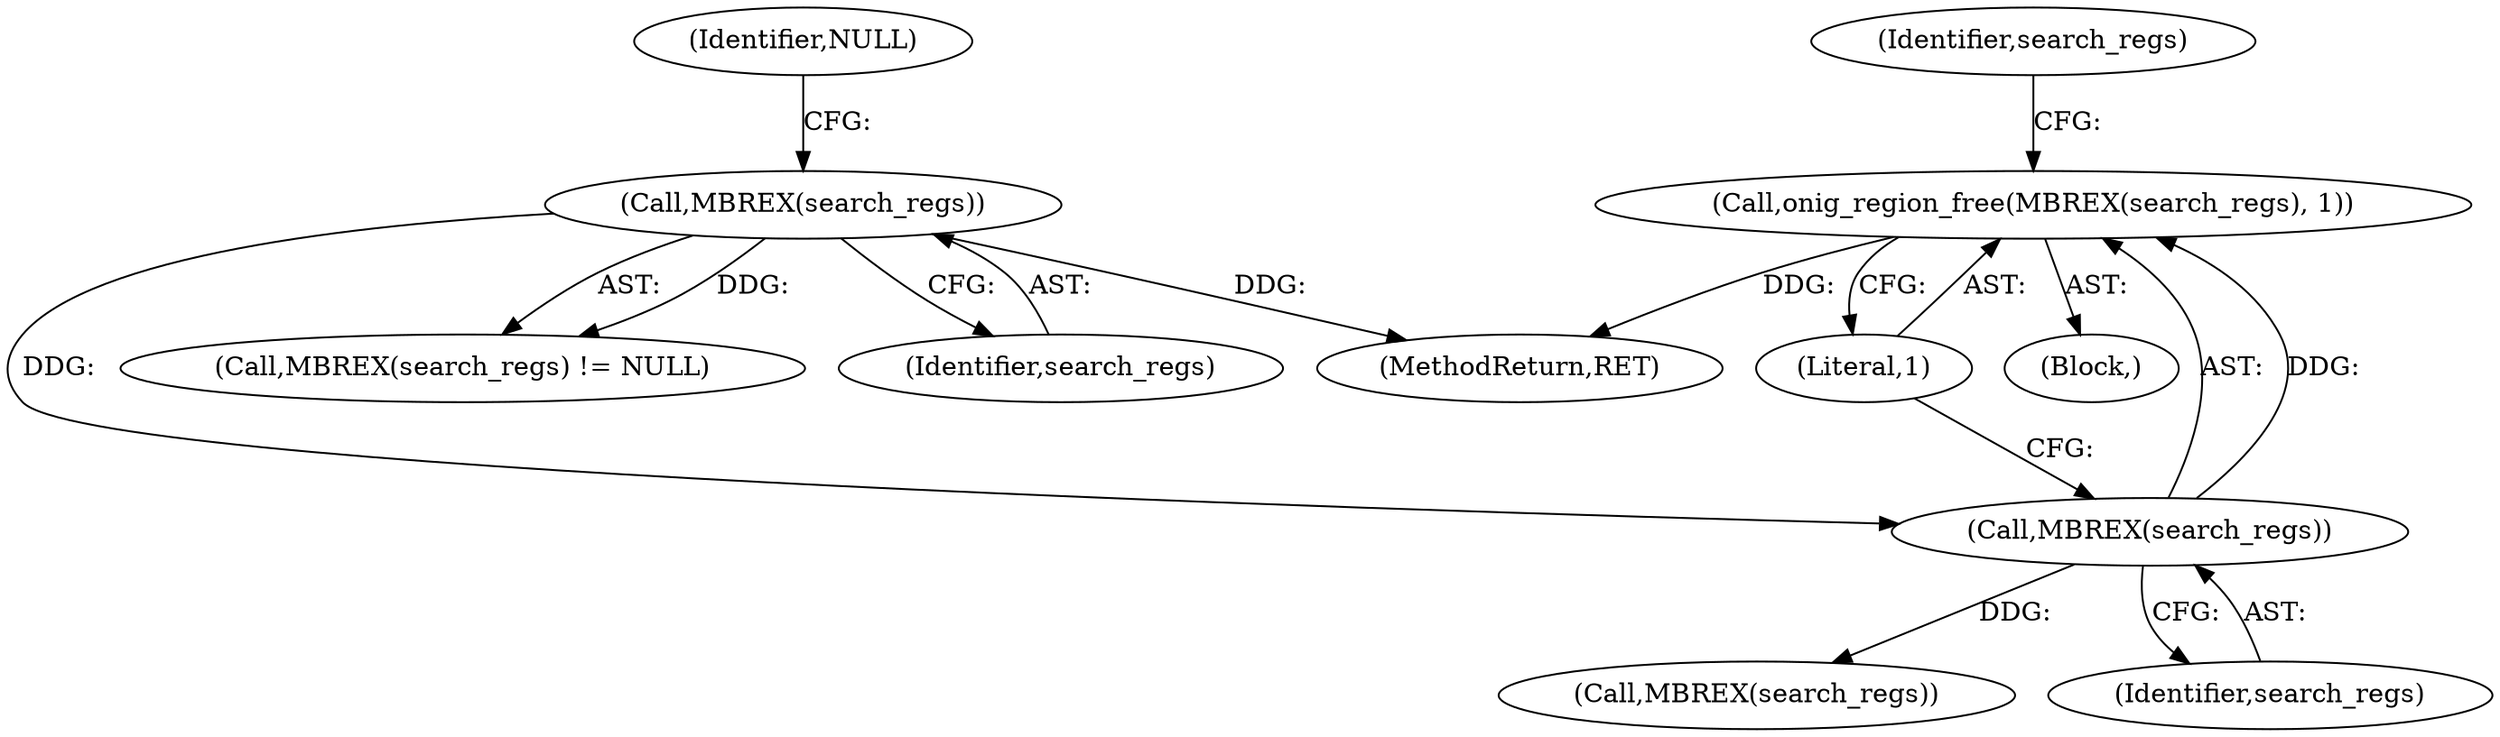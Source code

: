 digraph "0_php-src_5b597a2e5b28e2d5a52fc1be13f425f08f47cb62?w=1_0@API" {
"1000210" [label="(Call,onig_region_free(MBREX(search_regs), 1))"];
"1000211" [label="(Call,MBREX(search_regs))"];
"1000206" [label="(Call,MBREX(search_regs))"];
"1000211" [label="(Call,MBREX(search_regs))"];
"1000215" [label="(Call,MBREX(search_regs))"];
"1000206" [label="(Call,MBREX(search_regs))"];
"1000205" [label="(Call,MBREX(search_regs) != NULL)"];
"1000207" [label="(Identifier,search_regs)"];
"1000213" [label="(Literal,1)"];
"1000210" [label="(Call,onig_region_free(MBREX(search_regs), 1))"];
"1000209" [label="(Block,)"];
"1000221" [label="(MethodReturn,RET)"];
"1000208" [label="(Identifier,NULL)"];
"1000216" [label="(Identifier,search_regs)"];
"1000212" [label="(Identifier,search_regs)"];
"1000210" -> "1000209"  [label="AST: "];
"1000210" -> "1000213"  [label="CFG: "];
"1000211" -> "1000210"  [label="AST: "];
"1000213" -> "1000210"  [label="AST: "];
"1000216" -> "1000210"  [label="CFG: "];
"1000210" -> "1000221"  [label="DDG: "];
"1000211" -> "1000210"  [label="DDG: "];
"1000211" -> "1000212"  [label="CFG: "];
"1000212" -> "1000211"  [label="AST: "];
"1000213" -> "1000211"  [label="CFG: "];
"1000206" -> "1000211"  [label="DDG: "];
"1000211" -> "1000215"  [label="DDG: "];
"1000206" -> "1000205"  [label="AST: "];
"1000206" -> "1000207"  [label="CFG: "];
"1000207" -> "1000206"  [label="AST: "];
"1000208" -> "1000206"  [label="CFG: "];
"1000206" -> "1000221"  [label="DDG: "];
"1000206" -> "1000205"  [label="DDG: "];
}

